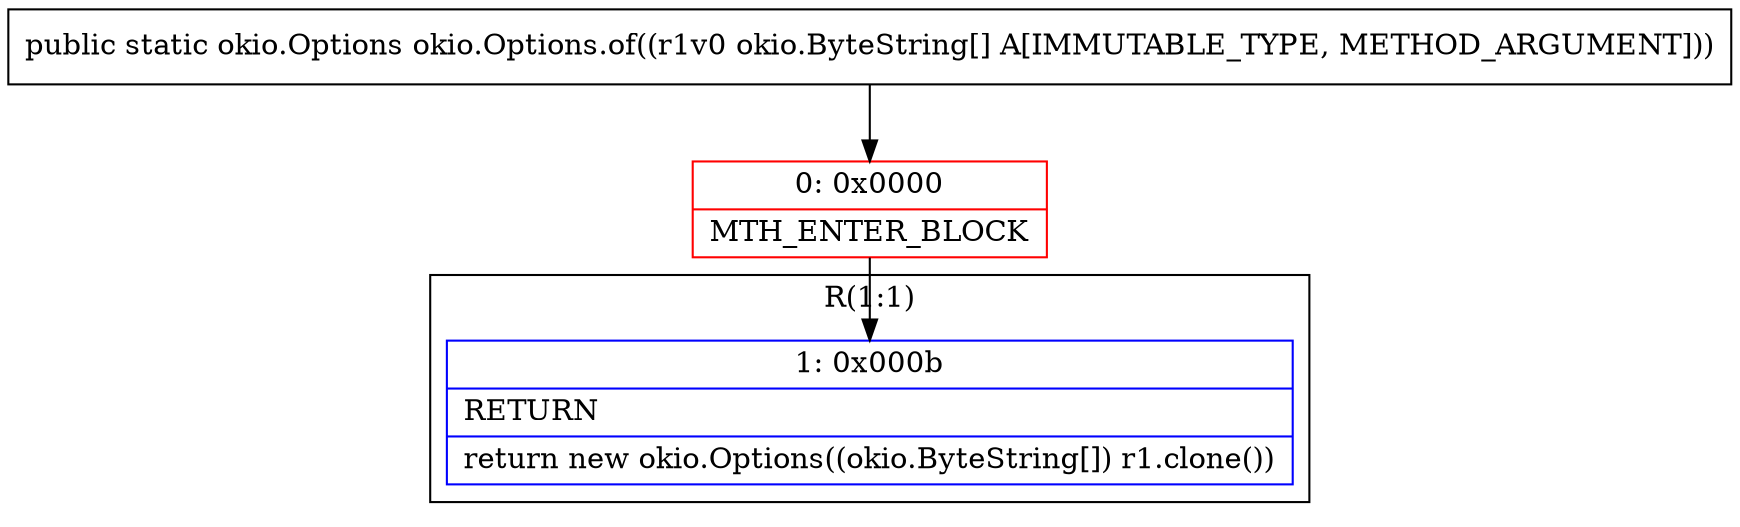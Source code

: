digraph "CFG forokio.Options.of([Lokio\/ByteString;)Lokio\/Options;" {
subgraph cluster_Region_855853374 {
label = "R(1:1)";
node [shape=record,color=blue];
Node_1 [shape=record,label="{1\:\ 0x000b|RETURN\l|return new okio.Options((okio.ByteString[]) r1.clone())\l}"];
}
Node_0 [shape=record,color=red,label="{0\:\ 0x0000|MTH_ENTER_BLOCK\l}"];
MethodNode[shape=record,label="{public static okio.Options okio.Options.of((r1v0 okio.ByteString[] A[IMMUTABLE_TYPE, METHOD_ARGUMENT])) }"];
MethodNode -> Node_0;
Node_0 -> Node_1;
}

